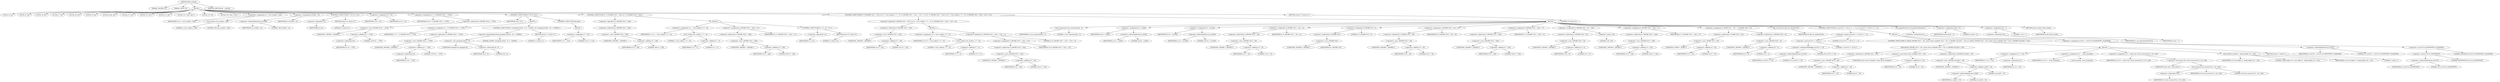 digraph tftp_connect {  
"1000114" [label = "(METHOD,tftp_connect)" ]
"1000115" [label = "(PARAM,_DWORD *a1)" ]
"1000116" [label = "(PARAM,_BYTE *a2)" ]
"1000117" [label = "(BLOCK,,)" ]
"1000118" [label = "(LOCAL,v4: int)" ]
"1000119" [label = "(LOCAL,v5: int)" ]
"1000120" [label = "(LOCAL,v6: int)" ]
"1000121" [label = "(LOCAL,v7: int)" ]
"1000122" [label = "(LOCAL,v8: int)" ]
"1000123" [label = "(LOCAL,v9: int)" ]
"1000124" [label = "(LOCAL,result: int)" ]
"1000125" [label = "(LOCAL,v11: int)" ]
"1000126" [label = "(LOCAL,v12: int *)" ]
"1000127" [label = "(LOCAL,v13: int)" ]
"1000128" [label = "(LOCAL,v14: const char *)" ]
"1000129" [label = "(LOCAL,v15: int)" ]
"1000130" [label = "(LOCAL,v16: char [ 128 ])" ]
"1000131" [label = "(<operator>.assignment,v4 = Curl_ccalloc(1, 336))" ]
"1000132" [label = "(IDENTIFIER,v4,v4 = Curl_ccalloc(1, 336))" ]
"1000133" [label = "(Curl_ccalloc,Curl_ccalloc(1, 336))" ]
"1000134" [label = "(LITERAL,1,Curl_ccalloc(1, 336))" ]
"1000135" [label = "(LITERAL,336,Curl_ccalloc(1, 336))" ]
"1000136" [label = "(<operator>.assignment,a1[188] = v4)" ]
"1000137" [label = "(<operator>.indirectIndexAccess,a1[188])" ]
"1000138" [label = "(IDENTIFIER,a1,a1[188] = v4)" ]
"1000139" [label = "(LITERAL,188,a1[188] = v4)" ]
"1000140" [label = "(IDENTIFIER,v4,a1[188] = v4)" ]
"1000141" [label = "(CONTROL_STRUCTURE,if ( !v4 ),if ( !v4 ))" ]
"1000142" [label = "(<operator>.logicalNot,!v4)" ]
"1000143" [label = "(IDENTIFIER,v4,!v4)" ]
"1000144" [label = "(RETURN,return 27;,return 27;)" ]
"1000145" [label = "(LITERAL,27,return 27;)" ]
"1000146" [label = "(<operator>.assignment,v5 = v4)" ]
"1000147" [label = "(IDENTIFIER,v5,v5 = v4)" ]
"1000148" [label = "(IDENTIFIER,v4,v5 = v4)" ]
"1000149" [label = "(<operator>.assignment,v6 = *(_DWORD *)(*a1 + 1576))" ]
"1000150" [label = "(IDENTIFIER,v6,v6 = *(_DWORD *)(*a1 + 1576))" ]
"1000151" [label = "(<operator>.indirection,*(_DWORD *)(*a1 + 1576))" ]
"1000152" [label = "(<operator>.cast,(_DWORD *)(*a1 + 1576))" ]
"1000153" [label = "(UNKNOWN,_DWORD *,_DWORD *)" ]
"1000154" [label = "(<operator>.addition,*a1 + 1576)" ]
"1000155" [label = "(<operator>.indirection,*a1)" ]
"1000156" [label = "(IDENTIFIER,a1,*a1 + 1576)" ]
"1000157" [label = "(LITERAL,1576,*a1 + 1576)" ]
"1000158" [label = "(CONTROL_STRUCTURE,if ( v6 ),if ( v6 ))" ]
"1000159" [label = "(IDENTIFIER,v6,if ( v6 ))" ]
"1000160" [label = "(BLOCK,,)" ]
"1000161" [label = "(<operator>.assignment,v7 = *(_DWORD *)(*a1 + 1576))" ]
"1000162" [label = "(IDENTIFIER,v7,v7 = *(_DWORD *)(*a1 + 1576))" ]
"1000163" [label = "(<operator>.indirection,*(_DWORD *)(*a1 + 1576))" ]
"1000164" [label = "(<operator>.cast,(_DWORD *)(*a1 + 1576))" ]
"1000165" [label = "(UNKNOWN,_DWORD *,_DWORD *)" ]
"1000166" [label = "(<operator>.addition,*a1 + 1576)" ]
"1000167" [label = "(<operator>.indirection,*a1)" ]
"1000168" [label = "(IDENTIFIER,a1,*a1 + 1576)" ]
"1000169" [label = "(LITERAL,1576,*a1 + 1576)" ]
"1000170" [label = "(CONTROL_STRUCTURE,if ( (unsigned int)(v6 - 8) >= 0xFFB1 ),if ( (unsigned int)(v6 - 8) >= 0xFFB1 ))" ]
"1000171" [label = "(<operator>.greaterEqualsThan,(unsigned int)(v6 - 8) >= 0xFFB1)" ]
"1000172" [label = "(<operator>.cast,(unsigned int)(v6 - 8))" ]
"1000173" [label = "(UNKNOWN,unsigned int,unsigned int)" ]
"1000174" [label = "(<operator>.subtraction,v6 - 8)" ]
"1000175" [label = "(IDENTIFIER,v6,v6 - 8)" ]
"1000176" [label = "(LITERAL,8,v6 - 8)" ]
"1000177" [label = "(LITERAL,0xFFB1,(unsigned int)(v6 - 8) >= 0xFFB1)" ]
"1000178" [label = "(RETURN,return 71;,return 71;)" ]
"1000179" [label = "(LITERAL,71,return 71;)" ]
"1000180" [label = "(CONTROL_STRUCTURE,else,else)" ]
"1000181" [label = "(BLOCK,,)" ]
"1000182" [label = "(<operator>.assignment,v7 = 512)" ]
"1000183" [label = "(IDENTIFIER,v7,v7 = 512)" ]
"1000184" [label = "(LITERAL,512,v7 = 512)" ]
"1000185" [label = "(CONTROL_STRUCTURE,if ( !*(_DWORD *)(v5 + 328) ),if ( !*(_DWORD *)(v5 + 328) ))" ]
"1000186" [label = "(<operator>.logicalNot,!*(_DWORD *)(v5 + 328))" ]
"1000187" [label = "(<operator>.indirection,*(_DWORD *)(v5 + 328))" ]
"1000188" [label = "(<operator>.cast,(_DWORD *)(v5 + 328))" ]
"1000189" [label = "(UNKNOWN,_DWORD *,_DWORD *)" ]
"1000190" [label = "(<operator>.addition,v5 + 328)" ]
"1000191" [label = "(IDENTIFIER,v5,v5 + 328)" ]
"1000192" [label = "(LITERAL,328,v5 + 328)" ]
"1000193" [label = "(BLOCK,,)" ]
"1000194" [label = "(<operator>.assignment,v11 = Curl_ccalloc(1, v7 + 4))" ]
"1000195" [label = "(IDENTIFIER,v11,v11 = Curl_ccalloc(1, v7 + 4))" ]
"1000196" [label = "(Curl_ccalloc,Curl_ccalloc(1, v7 + 4))" ]
"1000197" [label = "(LITERAL,1,Curl_ccalloc(1, v7 + 4))" ]
"1000198" [label = "(<operator>.addition,v7 + 4)" ]
"1000199" [label = "(IDENTIFIER,v7,v7 + 4)" ]
"1000200" [label = "(LITERAL,4,v7 + 4)" ]
"1000201" [label = "(<operator>.assignment,*(_DWORD *)(v5 + 328) = v11)" ]
"1000202" [label = "(<operator>.indirection,*(_DWORD *)(v5 + 328))" ]
"1000203" [label = "(<operator>.cast,(_DWORD *)(v5 + 328))" ]
"1000204" [label = "(UNKNOWN,_DWORD *,_DWORD *)" ]
"1000205" [label = "(<operator>.addition,v5 + 328)" ]
"1000206" [label = "(IDENTIFIER,v5,v5 + 328)" ]
"1000207" [label = "(LITERAL,328,v5 + 328)" ]
"1000208" [label = "(IDENTIFIER,v11,*(_DWORD *)(v5 + 328) = v11)" ]
"1000209" [label = "(CONTROL_STRUCTURE,if ( !v11 ),if ( !v11 ))" ]
"1000210" [label = "(<operator>.logicalNot,!v11)" ]
"1000211" [label = "(IDENTIFIER,v11,!v11)" ]
"1000212" [label = "(RETURN,return 27;,return 27;)" ]
"1000213" [label = "(LITERAL,27,return 27;)" ]
"1000214" [label = "(CONTROL_STRUCTURE,if ( *(_DWORD *)(v5 + 332) || (v15 = Curl_ccalloc(1, v7 + 4), (*(_DWORD *)(v5 + 332) = v15) != 0) ),if ( *(_DWORD *)(v5 + 332) || (v15 = Curl_ccalloc(1, v7 + 4), (*(_DWORD *)(v5 + 332) = v15) != 0) ))" ]
"1000215" [label = "(<operator>.logicalOr,*(_DWORD *)(v5 + 332) || (v15 = Curl_ccalloc(1, v7 + 4), (*(_DWORD *)(v5 + 332) = v15) != 0))" ]
"1000216" [label = "(<operator>.indirection,*(_DWORD *)(v5 + 332))" ]
"1000217" [label = "(<operator>.cast,(_DWORD *)(v5 + 332))" ]
"1000218" [label = "(UNKNOWN,_DWORD *,_DWORD *)" ]
"1000219" [label = "(<operator>.addition,v5 + 332)" ]
"1000220" [label = "(IDENTIFIER,v5,v5 + 332)" ]
"1000221" [label = "(LITERAL,332,v5 + 332)" ]
"1000222" [label = "(BLOCK,,)" ]
"1000223" [label = "(<operator>.assignment,v15 = Curl_ccalloc(1, v7 + 4))" ]
"1000224" [label = "(IDENTIFIER,v15,v15 = Curl_ccalloc(1, v7 + 4))" ]
"1000225" [label = "(Curl_ccalloc,Curl_ccalloc(1, v7 + 4))" ]
"1000226" [label = "(LITERAL,1,Curl_ccalloc(1, v7 + 4))" ]
"1000227" [label = "(<operator>.addition,v7 + 4)" ]
"1000228" [label = "(IDENTIFIER,v7,v7 + 4)" ]
"1000229" [label = "(LITERAL,4,v7 + 4)" ]
"1000230" [label = "(<operator>.notEquals,(*(_DWORD *)(v5 + 332) = v15) != 0)" ]
"1000231" [label = "(<operator>.assignment,*(_DWORD *)(v5 + 332) = v15)" ]
"1000232" [label = "(<operator>.indirection,*(_DWORD *)(v5 + 332))" ]
"1000233" [label = "(<operator>.cast,(_DWORD *)(v5 + 332))" ]
"1000234" [label = "(UNKNOWN,_DWORD *,_DWORD *)" ]
"1000235" [label = "(<operator>.addition,v5 + 332)" ]
"1000236" [label = "(IDENTIFIER,v5,v5 + 332)" ]
"1000237" [label = "(LITERAL,332,v5 + 332)" ]
"1000238" [label = "(IDENTIFIER,v15,*(_DWORD *)(v5 + 332) = v15)" ]
"1000239" [label = "(LITERAL,0,(*(_DWORD *)(v5 + 332) = v15) != 0)" ]
"1000240" [label = "(BLOCK,,)" ]
"1000241" [label = "(Curl_conncontrol,Curl_conncontrol(a1, 1))" ]
"1000242" [label = "(IDENTIFIER,a1,Curl_conncontrol(a1, 1))" ]
"1000243" [label = "(LITERAL,1,Curl_conncontrol(a1, 1))" ]
"1000244" [label = "(<operator>.assignment,v8 = a1[20])" ]
"1000245" [label = "(IDENTIFIER,v8,v8 = a1[20])" ]
"1000246" [label = "(<operator>.indirectIndexAccess,a1[20])" ]
"1000247" [label = "(IDENTIFIER,a1,v8 = a1[20])" ]
"1000248" [label = "(LITERAL,20,v8 = a1[20])" ]
"1000249" [label = "(<operator>.assignment,v9 = a1[105])" ]
"1000250" [label = "(IDENTIFIER,v9,v9 = a1[105])" ]
"1000251" [label = "(<operator>.indirectIndexAccess,a1[105])" ]
"1000252" [label = "(IDENTIFIER,a1,v9 = a1[105])" ]
"1000253" [label = "(LITERAL,105,v9 = a1[105])" ]
"1000254" [label = "(<operator>.assignment,*(_DWORD *)(v5 + 16) = a1)" ]
"1000255" [label = "(<operator>.indirection,*(_DWORD *)(v5 + 16))" ]
"1000256" [label = "(<operator>.cast,(_DWORD *)(v5 + 16))" ]
"1000257" [label = "(UNKNOWN,_DWORD *,_DWORD *)" ]
"1000258" [label = "(<operator>.addition,v5 + 16)" ]
"1000259" [label = "(IDENTIFIER,v5,v5 + 16)" ]
"1000260" [label = "(LITERAL,16,v5 + 16)" ]
"1000261" [label = "(IDENTIFIER,a1,*(_DWORD *)(v5 + 16) = a1)" ]
"1000262" [label = "(<operator>.assignment,*(_DWORD *)v5 = 0)" ]
"1000263" [label = "(<operator>.indirection,*(_DWORD *)v5)" ]
"1000264" [label = "(<operator>.cast,(_DWORD *)v5)" ]
"1000265" [label = "(UNKNOWN,_DWORD *,_DWORD *)" ]
"1000266" [label = "(IDENTIFIER,v5,(_DWORD *)v5)" ]
"1000267" [label = "(LITERAL,0,*(_DWORD *)v5 = 0)" ]
"1000268" [label = "(<operator>.assignment,*(_DWORD *)(v5 + 20) = v9)" ]
"1000269" [label = "(<operator>.indirection,*(_DWORD *)(v5 + 20))" ]
"1000270" [label = "(<operator>.cast,(_DWORD *)(v5 + 20))" ]
"1000271" [label = "(UNKNOWN,_DWORD *,_DWORD *)" ]
"1000272" [label = "(<operator>.addition,v5 + 20)" ]
"1000273" [label = "(IDENTIFIER,v5,v5 + 20)" ]
"1000274" [label = "(LITERAL,20,v5 + 20)" ]
"1000275" [label = "(IDENTIFIER,v9,*(_DWORD *)(v5 + 20) = v9)" ]
"1000276" [label = "(<operator>.assignment,*(_DWORD *)(v5 + 320) = v7)" ]
"1000277" [label = "(<operator>.indirection,*(_DWORD *)(v5 + 320))" ]
"1000278" [label = "(<operator>.cast,(_DWORD *)(v5 + 320))" ]
"1000279" [label = "(UNKNOWN,_DWORD *,_DWORD *)" ]
"1000280" [label = "(<operator>.addition,v5 + 320)" ]
"1000281" [label = "(IDENTIFIER,v5,v5 + 320)" ]
"1000282" [label = "(LITERAL,320,v5 + 320)" ]
"1000283" [label = "(IDENTIFIER,v7,*(_DWORD *)(v5 + 320) = v7)" ]
"1000284" [label = "(<operator>.assignment,*(_DWORD *)(v5 + 8) = -100)" ]
"1000285" [label = "(<operator>.indirection,*(_DWORD *)(v5 + 8))" ]
"1000286" [label = "(<operator>.cast,(_DWORD *)(v5 + 8))" ]
"1000287" [label = "(UNKNOWN,_DWORD *,_DWORD *)" ]
"1000288" [label = "(<operator>.addition,v5 + 8)" ]
"1000289" [label = "(IDENTIFIER,v5,v5 + 8)" ]
"1000290" [label = "(LITERAL,8,v5 + 8)" ]
"1000291" [label = "(<operator>.minus,-100)" ]
"1000292" [label = "(LITERAL,100,-100)" ]
"1000293" [label = "(<operator>.assignment,*(_DWORD *)(v5 + 324) = v7)" ]
"1000294" [label = "(<operator>.indirection,*(_DWORD *)(v5 + 324))" ]
"1000295" [label = "(<operator>.cast,(_DWORD *)(v5 + 324))" ]
"1000296" [label = "(UNKNOWN,_DWORD *,_DWORD *)" ]
"1000297" [label = "(<operator>.addition,v5 + 324)" ]
"1000298" [label = "(IDENTIFIER,v5,v5 + 324)" ]
"1000299" [label = "(LITERAL,324,v5 + 324)" ]
"1000300" [label = "(IDENTIFIER,v7,*(_DWORD *)(v5 + 324) = v7)" ]
"1000301" [label = "(<operator>.assignment,*(_WORD *)(v5 + 52) = *(_DWORD *)(v8 + 4))" ]
"1000302" [label = "(<operator>.indirection,*(_WORD *)(v5 + 52))" ]
"1000303" [label = "(<operator>.cast,(_WORD *)(v5 + 52))" ]
"1000304" [label = "(UNKNOWN,_WORD *,_WORD *)" ]
"1000305" [label = "(<operator>.addition,v5 + 52)" ]
"1000306" [label = "(IDENTIFIER,v5,v5 + 52)" ]
"1000307" [label = "(LITERAL,52,v5 + 52)" ]
"1000308" [label = "(<operator>.indirection,*(_DWORD *)(v8 + 4))" ]
"1000309" [label = "(<operator>.cast,(_DWORD *)(v8 + 4))" ]
"1000310" [label = "(UNKNOWN,_DWORD *,_DWORD *)" ]
"1000311" [label = "(<operator>.addition,v8 + 4)" ]
"1000312" [label = "(IDENTIFIER,v8,v8 + 4)" ]
"1000313" [label = "(LITERAL,4,v8 + 4)" ]
"1000314" [label = "(tftp_set_timeouts,tftp_set_timeouts(v5))" ]
"1000315" [label = "(IDENTIFIER,v5,tftp_set_timeouts(v5))" ]
"1000316" [label = "(CONTROL_STRUCTURE,if ( ((a1[147] >> 25) & 1) == 0 ),if ( ((a1[147] >> 25) & 1) == 0 ))" ]
"1000317" [label = "(<operator>.equals,((a1[147] >> 25) & 1) == 0)" ]
"1000318" [label = "(<operator>.and,(a1[147] >> 25) & 1)" ]
"1000319" [label = "(<operator>.arithmeticShiftRight,a1[147] >> 25)" ]
"1000320" [label = "(<operator>.indirectIndexAccess,a1[147])" ]
"1000321" [label = "(IDENTIFIER,a1,a1[147] >> 25)" ]
"1000322" [label = "(LITERAL,147,a1[147] >> 25)" ]
"1000323" [label = "(LITERAL,25,a1[147] >> 25)" ]
"1000324" [label = "(LITERAL,1,(a1[147] >> 25) & 1)" ]
"1000325" [label = "(LITERAL,0,((a1[147] >> 25) & 1) == 0)" ]
"1000326" [label = "(BLOCK,,)" ]
"1000327" [label = "(CONTROL_STRUCTURE,if ( bind(*(_DWORD *)(v5 + 20), (const struct sockaddr *)(v5 + 52), *(_DWORD *)(a1[20] + 16)) ),if ( bind(*(_DWORD *)(v5 + 20), (const struct sockaddr *)(v5 + 52), *(_DWORD *)(a1[20] + 16)) ))" ]
"1000328" [label = "(bind,bind(*(_DWORD *)(v5 + 20), (const struct sockaddr *)(v5 + 52), *(_DWORD *)(a1[20] + 16)))" ]
"1000329" [label = "(<operator>.indirection,*(_DWORD *)(v5 + 20))" ]
"1000330" [label = "(<operator>.cast,(_DWORD *)(v5 + 20))" ]
"1000331" [label = "(UNKNOWN,_DWORD *,_DWORD *)" ]
"1000332" [label = "(<operator>.addition,v5 + 20)" ]
"1000333" [label = "(IDENTIFIER,v5,v5 + 20)" ]
"1000334" [label = "(LITERAL,20,v5 + 20)" ]
"1000335" [label = "(<operator>.cast,(const struct sockaddr *)(v5 + 52))" ]
"1000336" [label = "(UNKNOWN,const struct sockaddr *,const struct sockaddr *)" ]
"1000337" [label = "(<operator>.addition,v5 + 52)" ]
"1000338" [label = "(IDENTIFIER,v5,v5 + 52)" ]
"1000339" [label = "(LITERAL,52,v5 + 52)" ]
"1000340" [label = "(<operator>.indirection,*(_DWORD *)(a1[20] + 16))" ]
"1000341" [label = "(<operator>.cast,(_DWORD *)(a1[20] + 16))" ]
"1000342" [label = "(UNKNOWN,_DWORD *,_DWORD *)" ]
"1000343" [label = "(<operator>.addition,a1[20] + 16)" ]
"1000344" [label = "(<operator>.indirectIndexAccess,a1[20])" ]
"1000345" [label = "(IDENTIFIER,a1,a1[20] + 16)" ]
"1000346" [label = "(LITERAL,20,a1[20] + 16)" ]
"1000347" [label = "(LITERAL,16,a1[20] + 16)" ]
"1000348" [label = "(BLOCK,,)" ]
"1000349" [label = "(<operator>.assignment,v13 = *a1)" ]
"1000350" [label = "(IDENTIFIER,v13,v13 = *a1)" ]
"1000351" [label = "(<operator>.indirection,*a1)" ]
"1000352" [label = "(IDENTIFIER,a1,v13 = *a1)" ]
"1000353" [label = "(<operator>.assignment,v12 = _errno_location())" ]
"1000354" [label = "(IDENTIFIER,v12,v12 = _errno_location())" ]
"1000355" [label = "(_errno_location,_errno_location())" ]
"1000356" [label = "(<operator>.assignment,v14 = (const char *)Curl_strerror(*v12, v16, 128))" ]
"1000357" [label = "(IDENTIFIER,v14,v14 = (const char *)Curl_strerror(*v12, v16, 128))" ]
"1000358" [label = "(<operator>.cast,(const char *)Curl_strerror(*v12, v16, 128))" ]
"1000359" [label = "(UNKNOWN,const char *,const char *)" ]
"1000360" [label = "(Curl_strerror,Curl_strerror(*v12, v16, 128))" ]
"1000361" [label = "(<operator>.indirection,*v12)" ]
"1000362" [label = "(IDENTIFIER,v12,Curl_strerror(*v12, v16, 128))" ]
"1000363" [label = "(IDENTIFIER,v16,Curl_strerror(*v12, v16, 128))" ]
"1000364" [label = "(LITERAL,128,Curl_strerror(*v12, v16, 128))" ]
"1000365" [label = "(Curl_failf,Curl_failf(v13, \"bind() failed; %s\", v14))" ]
"1000366" [label = "(IDENTIFIER,v13,Curl_failf(v13, \"bind() failed; %s\", v14))" ]
"1000367" [label = "(LITERAL,\"bind() failed; %s\",Curl_failf(v13, \"bind() failed; %s\", v14))" ]
"1000368" [label = "(IDENTIFIER,v14,Curl_failf(v13, \"bind() failed; %s\", v14))" ]
"1000369" [label = "(RETURN,return 7;,return 7;)" ]
"1000370" [label = "(LITERAL,7,return 7;)" ]
"1000371" [label = "(<operator>.assignment,a1[147] = a1[147] & 0xFDFFFFFF | 0x2000000)" ]
"1000372" [label = "(<operator>.indirectIndexAccess,a1[147])" ]
"1000373" [label = "(IDENTIFIER,a1,a1[147] = a1[147] & 0xFDFFFFFF | 0x2000000)" ]
"1000374" [label = "(LITERAL,147,a1[147] = a1[147] & 0xFDFFFFFF | 0x2000000)" ]
"1000375" [label = "(<operator>.or,a1[147] & 0xFDFFFFFF | 0x2000000)" ]
"1000376" [label = "(<operator>.and,a1[147] & 0xFDFFFFFF)" ]
"1000377" [label = "(<operator>.indirectIndexAccess,a1[147])" ]
"1000378" [label = "(IDENTIFIER,a1,a1[147] & 0xFDFFFFFF)" ]
"1000379" [label = "(LITERAL,147,a1[147] & 0xFDFFFFFF)" ]
"1000380" [label = "(LITERAL,0xFDFFFFFF,a1[147] & 0xFDFFFFFF)" ]
"1000381" [label = "(LITERAL,0x2000000,a1[147] & 0xFDFFFFFF | 0x2000000)" ]
"1000382" [label = "(Curl_pgrsStartNow,Curl_pgrsStartNow(*a1))" ]
"1000383" [label = "(<operator>.indirection,*a1)" ]
"1000384" [label = "(IDENTIFIER,a1,Curl_pgrsStartNow(*a1))" ]
"1000385" [label = "(<operator>.assignment,result = 0)" ]
"1000386" [label = "(IDENTIFIER,result,result = 0)" ]
"1000387" [label = "(LITERAL,0,result = 0)" ]
"1000388" [label = "(<operator>.assignment,*a2 = 1)" ]
"1000389" [label = "(<operator>.indirection,*a2)" ]
"1000390" [label = "(IDENTIFIER,a2,*a2 = 1)" ]
"1000391" [label = "(LITERAL,1,*a2 = 1)" ]
"1000392" [label = "(RETURN,return result;,return result;)" ]
"1000393" [label = "(IDENTIFIER,result,return result;)" ]
"1000394" [label = "(RETURN,return 27;,return 27;)" ]
"1000395" [label = "(LITERAL,27,return 27;)" ]
"1000396" [label = "(METHOD_RETURN,int __fastcall)" ]
  "1000114" -> "1000115" 
  "1000114" -> "1000116" 
  "1000114" -> "1000117" 
  "1000114" -> "1000396" 
  "1000117" -> "1000118" 
  "1000117" -> "1000119" 
  "1000117" -> "1000120" 
  "1000117" -> "1000121" 
  "1000117" -> "1000122" 
  "1000117" -> "1000123" 
  "1000117" -> "1000124" 
  "1000117" -> "1000125" 
  "1000117" -> "1000126" 
  "1000117" -> "1000127" 
  "1000117" -> "1000128" 
  "1000117" -> "1000129" 
  "1000117" -> "1000130" 
  "1000117" -> "1000131" 
  "1000117" -> "1000136" 
  "1000117" -> "1000141" 
  "1000117" -> "1000146" 
  "1000117" -> "1000149" 
  "1000117" -> "1000158" 
  "1000117" -> "1000185" 
  "1000117" -> "1000214" 
  "1000117" -> "1000394" 
  "1000131" -> "1000132" 
  "1000131" -> "1000133" 
  "1000133" -> "1000134" 
  "1000133" -> "1000135" 
  "1000136" -> "1000137" 
  "1000136" -> "1000140" 
  "1000137" -> "1000138" 
  "1000137" -> "1000139" 
  "1000141" -> "1000142" 
  "1000141" -> "1000144" 
  "1000142" -> "1000143" 
  "1000144" -> "1000145" 
  "1000146" -> "1000147" 
  "1000146" -> "1000148" 
  "1000149" -> "1000150" 
  "1000149" -> "1000151" 
  "1000151" -> "1000152" 
  "1000152" -> "1000153" 
  "1000152" -> "1000154" 
  "1000154" -> "1000155" 
  "1000154" -> "1000157" 
  "1000155" -> "1000156" 
  "1000158" -> "1000159" 
  "1000158" -> "1000160" 
  "1000158" -> "1000180" 
  "1000160" -> "1000161" 
  "1000160" -> "1000170" 
  "1000161" -> "1000162" 
  "1000161" -> "1000163" 
  "1000163" -> "1000164" 
  "1000164" -> "1000165" 
  "1000164" -> "1000166" 
  "1000166" -> "1000167" 
  "1000166" -> "1000169" 
  "1000167" -> "1000168" 
  "1000170" -> "1000171" 
  "1000170" -> "1000178" 
  "1000171" -> "1000172" 
  "1000171" -> "1000177" 
  "1000172" -> "1000173" 
  "1000172" -> "1000174" 
  "1000174" -> "1000175" 
  "1000174" -> "1000176" 
  "1000178" -> "1000179" 
  "1000180" -> "1000181" 
  "1000181" -> "1000182" 
  "1000182" -> "1000183" 
  "1000182" -> "1000184" 
  "1000185" -> "1000186" 
  "1000185" -> "1000193" 
  "1000186" -> "1000187" 
  "1000187" -> "1000188" 
  "1000188" -> "1000189" 
  "1000188" -> "1000190" 
  "1000190" -> "1000191" 
  "1000190" -> "1000192" 
  "1000193" -> "1000194" 
  "1000193" -> "1000201" 
  "1000193" -> "1000209" 
  "1000194" -> "1000195" 
  "1000194" -> "1000196" 
  "1000196" -> "1000197" 
  "1000196" -> "1000198" 
  "1000198" -> "1000199" 
  "1000198" -> "1000200" 
  "1000201" -> "1000202" 
  "1000201" -> "1000208" 
  "1000202" -> "1000203" 
  "1000203" -> "1000204" 
  "1000203" -> "1000205" 
  "1000205" -> "1000206" 
  "1000205" -> "1000207" 
  "1000209" -> "1000210" 
  "1000209" -> "1000212" 
  "1000210" -> "1000211" 
  "1000212" -> "1000213" 
  "1000214" -> "1000215" 
  "1000214" -> "1000240" 
  "1000215" -> "1000216" 
  "1000215" -> "1000222" 
  "1000216" -> "1000217" 
  "1000217" -> "1000218" 
  "1000217" -> "1000219" 
  "1000219" -> "1000220" 
  "1000219" -> "1000221" 
  "1000222" -> "1000223" 
  "1000222" -> "1000230" 
  "1000223" -> "1000224" 
  "1000223" -> "1000225" 
  "1000225" -> "1000226" 
  "1000225" -> "1000227" 
  "1000227" -> "1000228" 
  "1000227" -> "1000229" 
  "1000230" -> "1000231" 
  "1000230" -> "1000239" 
  "1000231" -> "1000232" 
  "1000231" -> "1000238" 
  "1000232" -> "1000233" 
  "1000233" -> "1000234" 
  "1000233" -> "1000235" 
  "1000235" -> "1000236" 
  "1000235" -> "1000237" 
  "1000240" -> "1000241" 
  "1000240" -> "1000244" 
  "1000240" -> "1000249" 
  "1000240" -> "1000254" 
  "1000240" -> "1000262" 
  "1000240" -> "1000268" 
  "1000240" -> "1000276" 
  "1000240" -> "1000284" 
  "1000240" -> "1000293" 
  "1000240" -> "1000301" 
  "1000240" -> "1000314" 
  "1000240" -> "1000316" 
  "1000240" -> "1000382" 
  "1000240" -> "1000385" 
  "1000240" -> "1000388" 
  "1000240" -> "1000392" 
  "1000241" -> "1000242" 
  "1000241" -> "1000243" 
  "1000244" -> "1000245" 
  "1000244" -> "1000246" 
  "1000246" -> "1000247" 
  "1000246" -> "1000248" 
  "1000249" -> "1000250" 
  "1000249" -> "1000251" 
  "1000251" -> "1000252" 
  "1000251" -> "1000253" 
  "1000254" -> "1000255" 
  "1000254" -> "1000261" 
  "1000255" -> "1000256" 
  "1000256" -> "1000257" 
  "1000256" -> "1000258" 
  "1000258" -> "1000259" 
  "1000258" -> "1000260" 
  "1000262" -> "1000263" 
  "1000262" -> "1000267" 
  "1000263" -> "1000264" 
  "1000264" -> "1000265" 
  "1000264" -> "1000266" 
  "1000268" -> "1000269" 
  "1000268" -> "1000275" 
  "1000269" -> "1000270" 
  "1000270" -> "1000271" 
  "1000270" -> "1000272" 
  "1000272" -> "1000273" 
  "1000272" -> "1000274" 
  "1000276" -> "1000277" 
  "1000276" -> "1000283" 
  "1000277" -> "1000278" 
  "1000278" -> "1000279" 
  "1000278" -> "1000280" 
  "1000280" -> "1000281" 
  "1000280" -> "1000282" 
  "1000284" -> "1000285" 
  "1000284" -> "1000291" 
  "1000285" -> "1000286" 
  "1000286" -> "1000287" 
  "1000286" -> "1000288" 
  "1000288" -> "1000289" 
  "1000288" -> "1000290" 
  "1000291" -> "1000292" 
  "1000293" -> "1000294" 
  "1000293" -> "1000300" 
  "1000294" -> "1000295" 
  "1000295" -> "1000296" 
  "1000295" -> "1000297" 
  "1000297" -> "1000298" 
  "1000297" -> "1000299" 
  "1000301" -> "1000302" 
  "1000301" -> "1000308" 
  "1000302" -> "1000303" 
  "1000303" -> "1000304" 
  "1000303" -> "1000305" 
  "1000305" -> "1000306" 
  "1000305" -> "1000307" 
  "1000308" -> "1000309" 
  "1000309" -> "1000310" 
  "1000309" -> "1000311" 
  "1000311" -> "1000312" 
  "1000311" -> "1000313" 
  "1000314" -> "1000315" 
  "1000316" -> "1000317" 
  "1000316" -> "1000326" 
  "1000317" -> "1000318" 
  "1000317" -> "1000325" 
  "1000318" -> "1000319" 
  "1000318" -> "1000324" 
  "1000319" -> "1000320" 
  "1000319" -> "1000323" 
  "1000320" -> "1000321" 
  "1000320" -> "1000322" 
  "1000326" -> "1000327" 
  "1000326" -> "1000371" 
  "1000327" -> "1000328" 
  "1000327" -> "1000348" 
  "1000328" -> "1000329" 
  "1000328" -> "1000335" 
  "1000328" -> "1000340" 
  "1000329" -> "1000330" 
  "1000330" -> "1000331" 
  "1000330" -> "1000332" 
  "1000332" -> "1000333" 
  "1000332" -> "1000334" 
  "1000335" -> "1000336" 
  "1000335" -> "1000337" 
  "1000337" -> "1000338" 
  "1000337" -> "1000339" 
  "1000340" -> "1000341" 
  "1000341" -> "1000342" 
  "1000341" -> "1000343" 
  "1000343" -> "1000344" 
  "1000343" -> "1000347" 
  "1000344" -> "1000345" 
  "1000344" -> "1000346" 
  "1000348" -> "1000349" 
  "1000348" -> "1000353" 
  "1000348" -> "1000356" 
  "1000348" -> "1000365" 
  "1000348" -> "1000369" 
  "1000349" -> "1000350" 
  "1000349" -> "1000351" 
  "1000351" -> "1000352" 
  "1000353" -> "1000354" 
  "1000353" -> "1000355" 
  "1000356" -> "1000357" 
  "1000356" -> "1000358" 
  "1000358" -> "1000359" 
  "1000358" -> "1000360" 
  "1000360" -> "1000361" 
  "1000360" -> "1000363" 
  "1000360" -> "1000364" 
  "1000361" -> "1000362" 
  "1000365" -> "1000366" 
  "1000365" -> "1000367" 
  "1000365" -> "1000368" 
  "1000369" -> "1000370" 
  "1000371" -> "1000372" 
  "1000371" -> "1000375" 
  "1000372" -> "1000373" 
  "1000372" -> "1000374" 
  "1000375" -> "1000376" 
  "1000375" -> "1000381" 
  "1000376" -> "1000377" 
  "1000376" -> "1000380" 
  "1000377" -> "1000378" 
  "1000377" -> "1000379" 
  "1000382" -> "1000383" 
  "1000383" -> "1000384" 
  "1000385" -> "1000386" 
  "1000385" -> "1000387" 
  "1000388" -> "1000389" 
  "1000388" -> "1000391" 
  "1000389" -> "1000390" 
  "1000392" -> "1000393" 
  "1000394" -> "1000395" 
}
